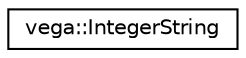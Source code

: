 digraph "Graphical Class Hierarchy"
{
  edge [fontname="Helvetica",fontsize="10",labelfontname="Helvetica",labelfontsize="10"];
  node [fontname="Helvetica",fontsize="10",shape=record];
  rankdir="LR";
  Node0 [label="vega::IntegerString",height=0.2,width=0.4,color="black", fillcolor="white", style="filled",URL="$classvega_1_1IntegerString.html"];
}
